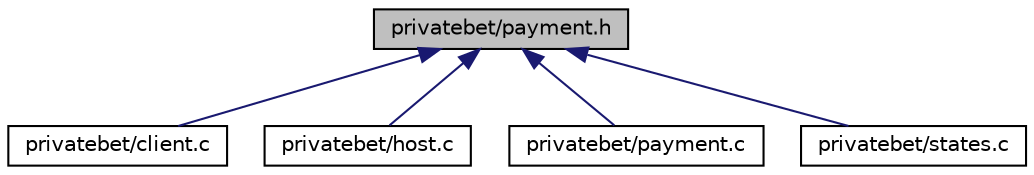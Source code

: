 digraph "privatebet/payment.h"
{
 // INTERACTIVE_SVG=YES
 // LATEX_PDF_SIZE
  edge [fontname="Helvetica",fontsize="10",labelfontname="Helvetica",labelfontsize="10"];
  node [fontname="Helvetica",fontsize="10",shape=record];
  Node1 [label="privatebet/payment.h",height=0.2,width=0.4,color="black", fillcolor="grey75", style="filled", fontcolor="black",tooltip=" "];
  Node1 -> Node2 [dir="back",color="midnightblue",fontsize="10",style="solid",fontname="Helvetica"];
  Node2 [label="privatebet/client.c",height=0.2,width=0.4,color="black", fillcolor="white", style="filled",URL="$dd/d93/client_8c.html",tooltip=" "];
  Node1 -> Node3 [dir="back",color="midnightblue",fontsize="10",style="solid",fontname="Helvetica"];
  Node3 [label="privatebet/host.c",height=0.2,width=0.4,color="black", fillcolor="white", style="filled",URL="$df/da9/host_8c.html",tooltip=" "];
  Node1 -> Node4 [dir="back",color="midnightblue",fontsize="10",style="solid",fontname="Helvetica"];
  Node4 [label="privatebet/payment.c",height=0.2,width=0.4,color="black", fillcolor="white", style="filled",URL="$d5/df6/payment_8c.html",tooltip=" "];
  Node1 -> Node5 [dir="back",color="midnightblue",fontsize="10",style="solid",fontname="Helvetica"];
  Node5 [label="privatebet/states.c",height=0.2,width=0.4,color="black", fillcolor="white", style="filled",URL="$dc/d3d/states_8c.html",tooltip=" "];
}

